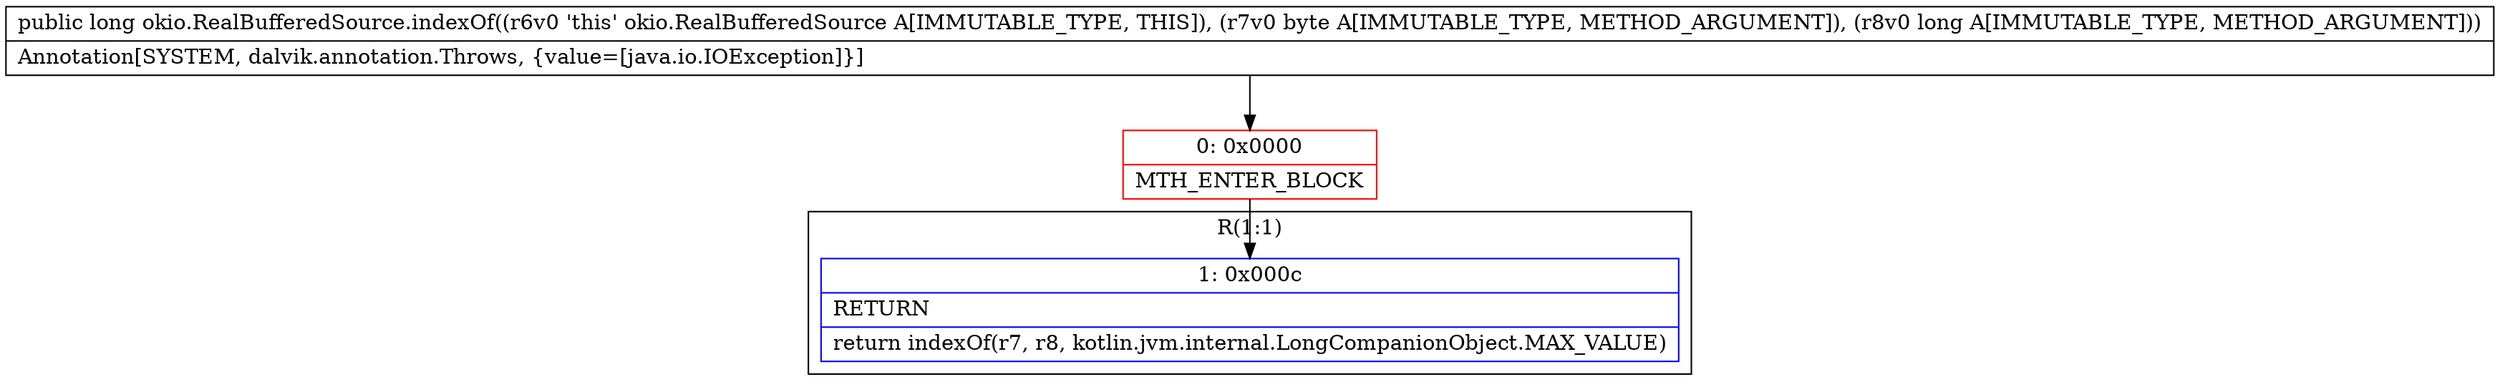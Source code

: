 digraph "CFG forokio.RealBufferedSource.indexOf(BJ)J" {
subgraph cluster_Region_1538166012 {
label = "R(1:1)";
node [shape=record,color=blue];
Node_1 [shape=record,label="{1\:\ 0x000c|RETURN\l|return indexOf(r7, r8, kotlin.jvm.internal.LongCompanionObject.MAX_VALUE)\l}"];
}
Node_0 [shape=record,color=red,label="{0\:\ 0x0000|MTH_ENTER_BLOCK\l}"];
MethodNode[shape=record,label="{public long okio.RealBufferedSource.indexOf((r6v0 'this' okio.RealBufferedSource A[IMMUTABLE_TYPE, THIS]), (r7v0 byte A[IMMUTABLE_TYPE, METHOD_ARGUMENT]), (r8v0 long A[IMMUTABLE_TYPE, METHOD_ARGUMENT]))  | Annotation[SYSTEM, dalvik.annotation.Throws, \{value=[java.io.IOException]\}]\l}"];
MethodNode -> Node_0;
Node_0 -> Node_1;
}

